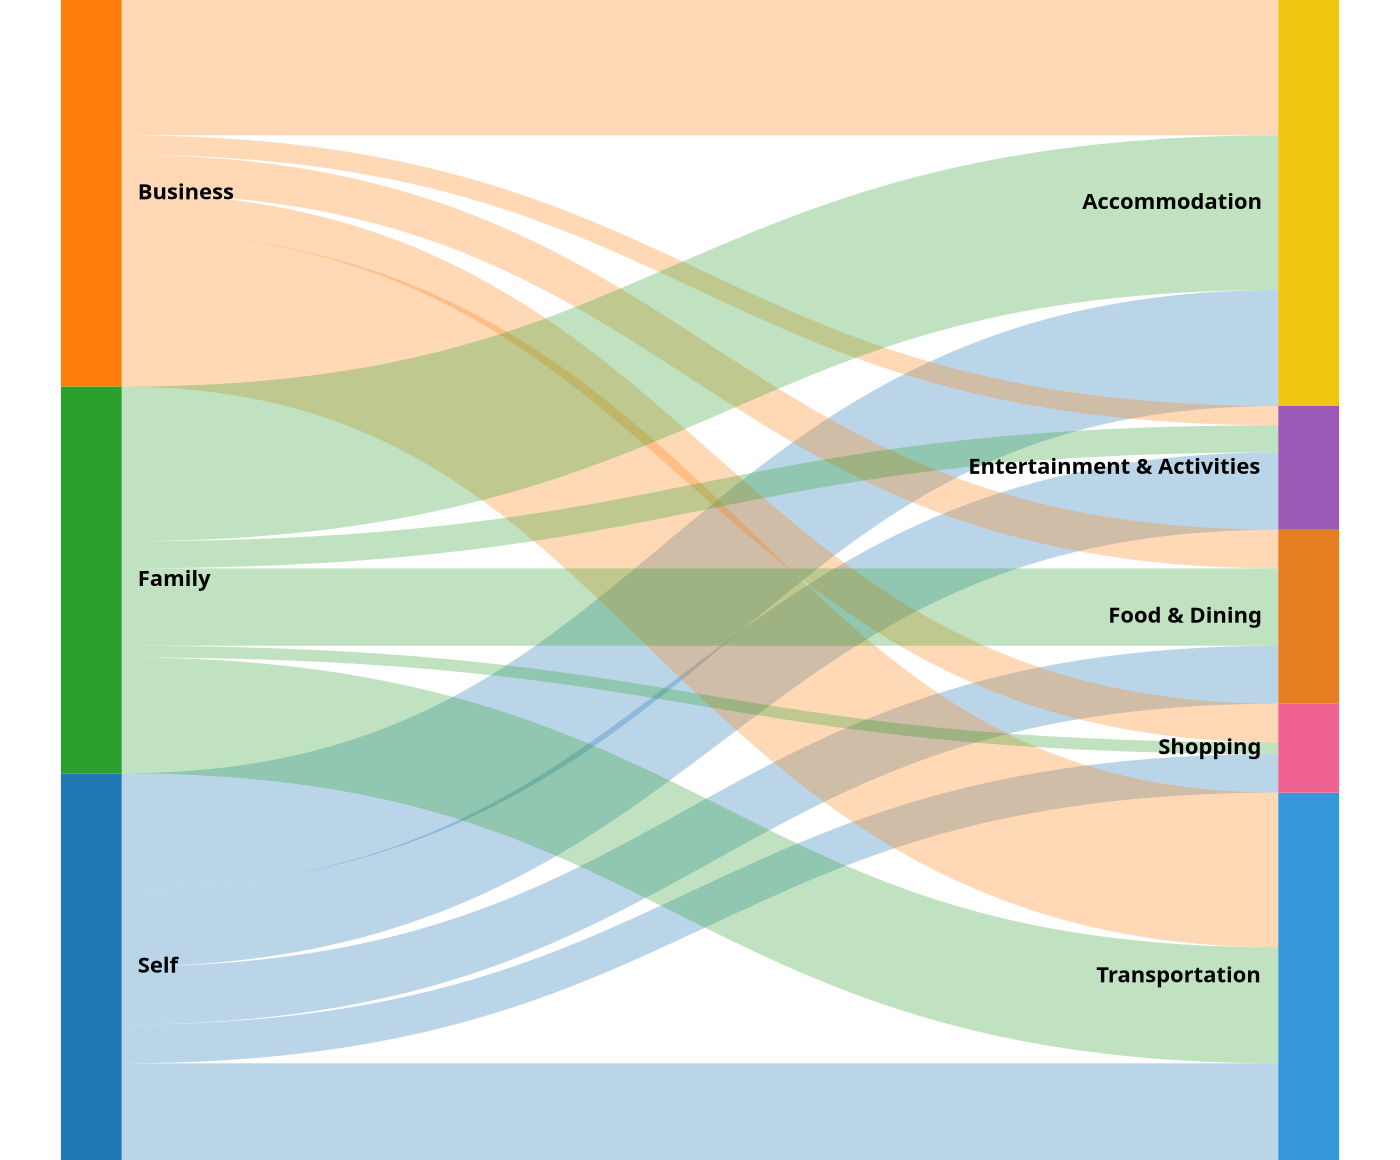 {
    "$schema": "https://vega.github.io/schema/vega/v5.0.json",
    "width": 700,
    "height": 580,
    "data": [
      {
        "name": "travel_budget_plan",
        "values": {
          "aggregations": {
            "table": {
              "buckets": [
                {"key": {"stk1": "Self", "stk2": "Accommodation"}, "doc_count": 30},
                {"key": {"stk1": "Self", "stk2": "Transportation"}, "doc_count": 25},
                {"key": {"stk1": "Self", "stk2": "Food & Dining"}, "doc_count": 15},
                {"key": {"stk1": "Self", "stk2": "Entertainment & Activities"}, "doc_count": 20},
                {"key": {"stk1": "Self", "stk2": "Shopping"}, "doc_count": 10},
        
                {"key": {"stk1": "Business", "stk2": "Accommodation"}, "doc_count": 35},
                {"key": {"stk1": "Business", "stk2": "Transportation"}, "doc_count": 40},
                {"key": {"stk1": "Business", "stk2": "Food & Dining"}, "doc_count": 10},
                {"key": {"stk1": "Business", "stk2": "Entertainment & Activities"}, "doc_count": 5},
                {"key": {"stk1": "Business", "stk2": "Shopping"}, "doc_count": 10},
        
                {"key": {"stk1": "Family", "stk2": "Accommodation"}, "doc_count": 40},
                {"key": {"stk1": "Family", "stk2": "Transportation"}, "doc_count": 30},
                {"key": {"stk1": "Family", "stk2": "Food & Dining"}, "doc_count": 20},
                {"key": {"stk1": "Family", "stk2": "Entertainment & Activities"}, "doc_count": 7},
                {"key": {"stk1": "Family", "stk2": "Shopping"}, "doc_count": 3}
              ]
            }
          }
        },
        "format": { "property": "aggregations.table.buckets" },
        "transform": [
          { "type": "formula", "expr": "datum.key.stk1", "as": "stk1" },
          { "type": "formula", "expr": "datum.key.stk2", "as": "stk2" },
          { "type": "formula", "expr": "datum.doc_count", "as": "size" }
        ]
      },
      {
        "name": "nodes",
        "source": "travel_budget_plan",
        "transform": [
          {
            "type": "filter",
            "expr": "!groupSelector || groupSelector.stk1 == datum.stk1 || groupSelector.stk2 == datum.stk2"
          },
          { "type": "formula", "expr": "datum.stk1+datum.stk2", "as": "key" },
          {
            "type": "fold",
            "fields": ["stk1", "stk2"],
            "as": ["stack", "grpId"]
          },
          {
            "type": "formula",
            "expr": "datum.stack == 'stk1' ? datum.stk1+' '+datum.stk2 : datum.stk2+' '+datum.stk1",
            "as": "sortField"
          },
          {
            "type": "stack",
            "groupby": ["stack"],
            "sort": { "field": "sortField", "order": "descending" },
            "field": "size"
          },
          { "type": "formula", "expr": "(datum.y0+datum.y1)/2", "as": "yc" }
        ]
      },
      {
        "name": "groups",
        "source": "nodes",
        "transform": [
          {
            "type": "aggregate",
            "groupby": ["stack", "grpId"],
            "fields": ["size"],
            "ops": ["sum"],
            "as": ["total"]
          },
          {
            "type": "stack",
            "groupby": ["stack"],
            "sort": { "field": "grpId", "order": "descending" },
            "field": "total"
          },
          { "type": "formula", "expr": "scale('y', datum.y0)", "as": "scaledY0" },
          { "type": "formula", "expr": "scale('y', datum.y1)", "as": "scaledY1" },
          {
            "type": "formula",
            "expr": "datum.stack == 'stk1'",
            "as": "rightLabel"
          },
          {
            "type": "formula",
            "expr": "datum.total/domain('y')[1]",
            "as": "percentage"
          }
        ]
      },
      {
        "name": "destinationNodes",
        "source": "nodes",
        "transform": [{ "type": "filter", "expr": "datum.stack == 'stk2'" }]
      },
      {
        "name": "edges",
        "source": "nodes",
        "transform": [
          { "type": "filter", "expr": "datum.stack == 'stk1'" },
          {
            "type": "lookup",
            "from": "destinationNodes",
            "key": "key",
            "fields": ["key"],
            "as": ["target"]
          },
          {
            "type": "linkpath",
            "orient": "horizontal",
            "shape": "diagonal",
            "sourceY": { "expr": "scale('y', datum.yc)" },
            "sourceX": { "expr": "scale('x', 'stk1') + bandwidth('x')" },
            "targetY": { "expr": "scale('y', datum.target.yc)" },
            "targetX": { "expr": "scale('x', 'stk2')" }
          },
          {
            "type": "formula",
            "expr": "range('y')[0]-scale('y', datum.size)",
            "as": "strokeWidth"
          },
          {
            "type": "formula",
            "expr": "datum.size/domain('y')[1]",
            "as": "percentage"
          }
        ]
      }
    ],
    "scales": [
      {
        "name": "x",
        "type": "band",
        "range": "width",
        "domain": ["stk1", "stk2"],
        "paddingOuter": 0.05,
        "paddingInner": 0.95
      },
      {
        "name": "y",
        "type": "linear",
        "range": "height",
        "domain": { "data": "nodes", "field": "y1" }
      },
      {
        "name": "color",
        "type": "ordinal",
        "range": [
          "#1f77b4",  
          "#ff7f0e",  
          "#2ca02c",  
          "#f1c40f",  
          "#3498db", 
          "#e67e22", 
          "#9b59b6",  
          "#f06292"   
        ],
        "domain": { "data": "travel_budget_plan", "fields": ["stk1", "stk2"] }
      },
      {
        "name": "stackNames",
        "type": "ordinal",
        "range": ["Source", "Destination"],
        "domain": ["stk1", "stk2"]
      }
    ],
    "marks": [
      {
        "type": "path",
        "name": "edgeMark",
        "from": { "data": "edges" },
        "clip": true,
        "encode": {
          "update": {
            "stroke": [
              {
                "test": "groupSelector && groupSelector.stack=='stk1'",
                "scale": "color",
                "field": "stk2"
              },
              { "scale": "color", "field": "stk1" }
            ],
            "strokeWidth": { "field": "strokeWidth" },
            "path": { "field": "path" },
            "strokeOpacity": {
              "signal": "!groupSelector && (groupHover.stk1 == datum.stk1 || groupHover.stk2 == datum.stk2) ? 0.9 : 0.3"
            },
            "zindex": {
              "signal": "!groupSelector && (groupHover.stk1 == datum.stk1 || groupHover.stk2 == datum.stk2) ? 1 : 0"
            },
            "tooltip": {
              "signal": "'Type Of Trip: ' + datum.stk1 + ' | Budget Category: ' + datum.stk2 + ' | Percentage of Budget: ' + format(datum.size, ',.0f') + '%'"
            }
          },
          "hover": {
            "strokeOpacity": { "value": 1 }
          }
        }
      },
      {
        "type": "rect",
        "name": "groupMark",
        "from": { "data": "groups" },
        "encode": {
          "enter": {
            "fill": { "scale": "color", "field": "grpId" },
            "width": { "scale": "x", "band": 1 }
          },
          "update": {
            "x": { "scale": "x", "field": "stack" },
            "y": { "field": "scaledY0" },
            "y2": { "field": "scaledY1" },
            "fillOpacity": { "value": 1 },
            "tooltip": {
              "signal": "datum.grpId + '   ' + format(datum.total, ',.0f') + '   (' + format(datum.percentage, '.1%') + ')'"
            }
          },
          "hover": {
            "fillOpacity": { "value": 1 }
          }
        }
      },
      {
        "type": "text",
        "from": { "data": "groups" },
        "interactive": false,
        "encode": {
          "update": {
            "x": {
              "signal": "scale('x', datum.stack) + (datum.rightLabel ? bandwidth('x') + 8 : -8)"
            },
            "yc": { "signal": "(datum.scaledY0 + datum.scaledY1)/2" },
            "align": { "signal": "datum.rightLabel ? 'left' : 'right'" },
            "baseline": { "value": "middle" },
            "fontWeight": { "value": "bold" },
            "text": {
              "signal": "abs(datum.scaledY0-datum.scaledY1) > 13 ? datum.grpId : ''"
            }
          }
        }
      },
      {
        "type": "group",
        "data": [
          {
            "name": "dataForShowAll",
            "values": [{}],
            "transform": [{ "type": "filter", "expr": "groupSelector" }]
          }
        ],
        "encode": {
          "enter": {
            "xc": { "signal": "width/2" },
            "y": { "value": 30 },
            "width": { "value": 80 },
            "height": { "value": 30 }
          }
        },
        "marks": [
          {
            "type": "group",
            "name": "groupReset",
            "from": { "data": "dataForShowAll" },
            "encode": {
              "enter": {
                "cornerRadius": { "value": 6 },
                "fill": { "value": "#f5f5f5" },
                "stroke": { "value": "#c1c1c1" },
                "strokeWidth": { "value": 2 },
                "height": {
                  "field": { "group": "height" }
                },
                "width": {
                  "field": { "group": "width" }
                }
              },
              "update": {
                "opacity": { "value": 1 }
              },
              "hover": {
                "opacity": { "value": 1 }
              }
            },
            "marks": [
              {
                "type": "text",
                "interactive": false,
                "encode": {
                  "enter": {
                    "xc": {
                      "field": { "group": "width" },
                      "mult": 0.5
                    },
                    "yc": {
                      "field": { "group": "height" },
                      "mult": 0.5,
                      "offset": -2
                    },
                    "align": { "value": "center" },
                    "baseline": { "value": "middle" },
                    "fontWeight": { "value": "bold" },
                    "text": { "value": "Show All" }
                  }
                }
              }
            ]
          }
        ]
      }
    ],
    "signals": [
      {
        "name": "groupHover",
        "value": {},
        "on": [
          {
            "events": "@groupMark:mouseover",
            "update": "{stk1:datum.stack=='stk1' && datum.grpId, stk2:datum.stack=='stk2' && datum.grpId}"
          },
          { "events": "mouseout", "update": "{}" }
        ]
      },
      {
        "name": "groupSelector",
        "value": false,
        "on": [
          {
            "events": "@groupMark:click!",
            "update": "{stack:datum.stack, stk1:datum.stack=='stk1' && datum.grpId, stk2:datum.stack=='stk2' && datum.grpId}"
          },
          {
            "events": [
              { "type": "click", "markname": "groupReset" },
              { "type": "dblclick" }
            ],
            "update": "false"
          }
        ]
      }
    ]
  }
  